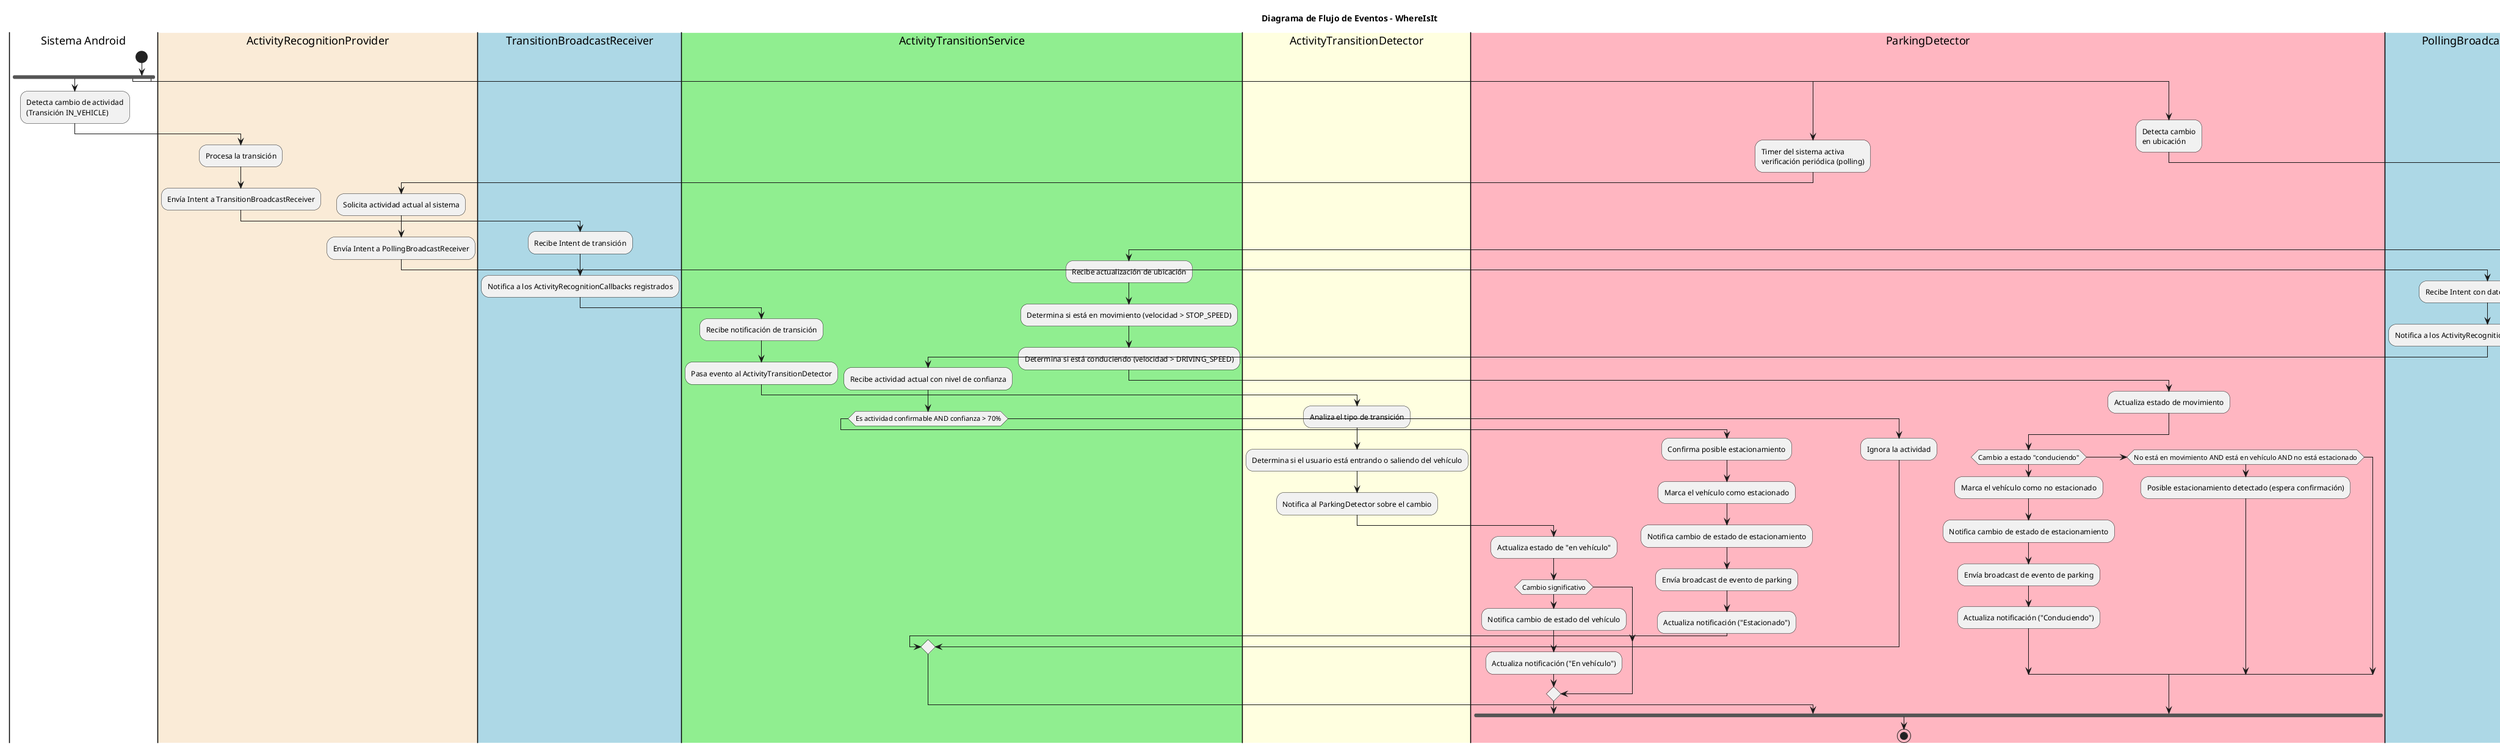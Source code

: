 @startuml Activity Flow Diagram

title Diagrama de Flujo de Eventos - WhereIsIt

|Sistema Android|
start
fork
  :Detecta cambio de actividad
  (Transición IN_VEHICLE);
  |#AntiqueWhite|ActivityRecognitionProvider|
  :Procesa la transición;
  :Envía Intent a TransitionBroadcastReceiver;
  |#LightBlue|TransitionBroadcastReceiver|
  :Recibe Intent de transición;
  :Notifica a los ActivityRecognitionCallbacks registrados;
  |#LightGreen|ActivityTransitionService|
  :Recibe notificación de transición;
  :Pasa evento al ActivityTransitionDetector;
  |#LightYellow|ActivityTransitionDetector|
  :Analiza el tipo de transición;
  :Determina si el usuario está entrando o saliendo del vehículo;
  :Notifica al ParkingDetector sobre el cambio;
  |#LightPink|ParkingDetector|
  :Actualiza estado de "en vehículo";
  if (Cambio significativo) then
    :Notifica cambio de estado del vehículo;
    :Actualiza notificación ("En vehículo");
  endif
fork again
  :Timer del sistema activa
  verificación periódica (polling);
  |#AntiqueWhite|ActivityRecognitionProvider|
  :Solicita actividad actual al sistema;
  :Envía Intent a PollingBroadcastReceiver;
  |#LightBlue|PollingBroadcastReceiver|
  :Recibe Intent con datos de actividad;
  :Notifica a los ActivityRecognitionCallbacks registrados;
  |#LightGreen|ActivityTransitionService|
  :Recibe actividad actual con nivel de confianza;
  if (Es actividad confirmable AND confianza > 70%) then
    |#LightPink|ParkingDetector|
    :Confirma posible estacionamiento;
    :Marca el vehículo como estacionado;
    :Notifica cambio de estado de estacionamiento;
    :Envía broadcast de evento de parking;
    :Actualiza notificación ("Estacionado");
  else
    :Ignora la actividad;
  endif
fork again
  :Detecta cambio
  en ubicación;
  |#AntiqueWhite|LocationProvider|
  :Procesa la ubicación;
  :Calcula velocidad actual;
  |#LightGreen|ActivityTransitionService|
  :Recibe actualización de ubicación;
  :Determina si está en movimiento (velocidad > STOP_SPEED);
  :Determina si está conduciendo (velocidad > DRIVING_SPEED);
  |#LightPink|ParkingDetector|
  :Actualiza estado de movimiento;
  if (Cambio a estado "conduciendo") then
    :Marca el vehículo como no estacionado;
    :Notifica cambio de estado de estacionamiento;
    :Envía broadcast de evento de parking;
    :Actualiza notificación ("Conduciendo");
  else if (No está en movimiento AND está en vehículo AND no está estacionado) then
    :Posible estacionamiento detectado (espera confirmación);
  endif
end fork
stop

@enduml 